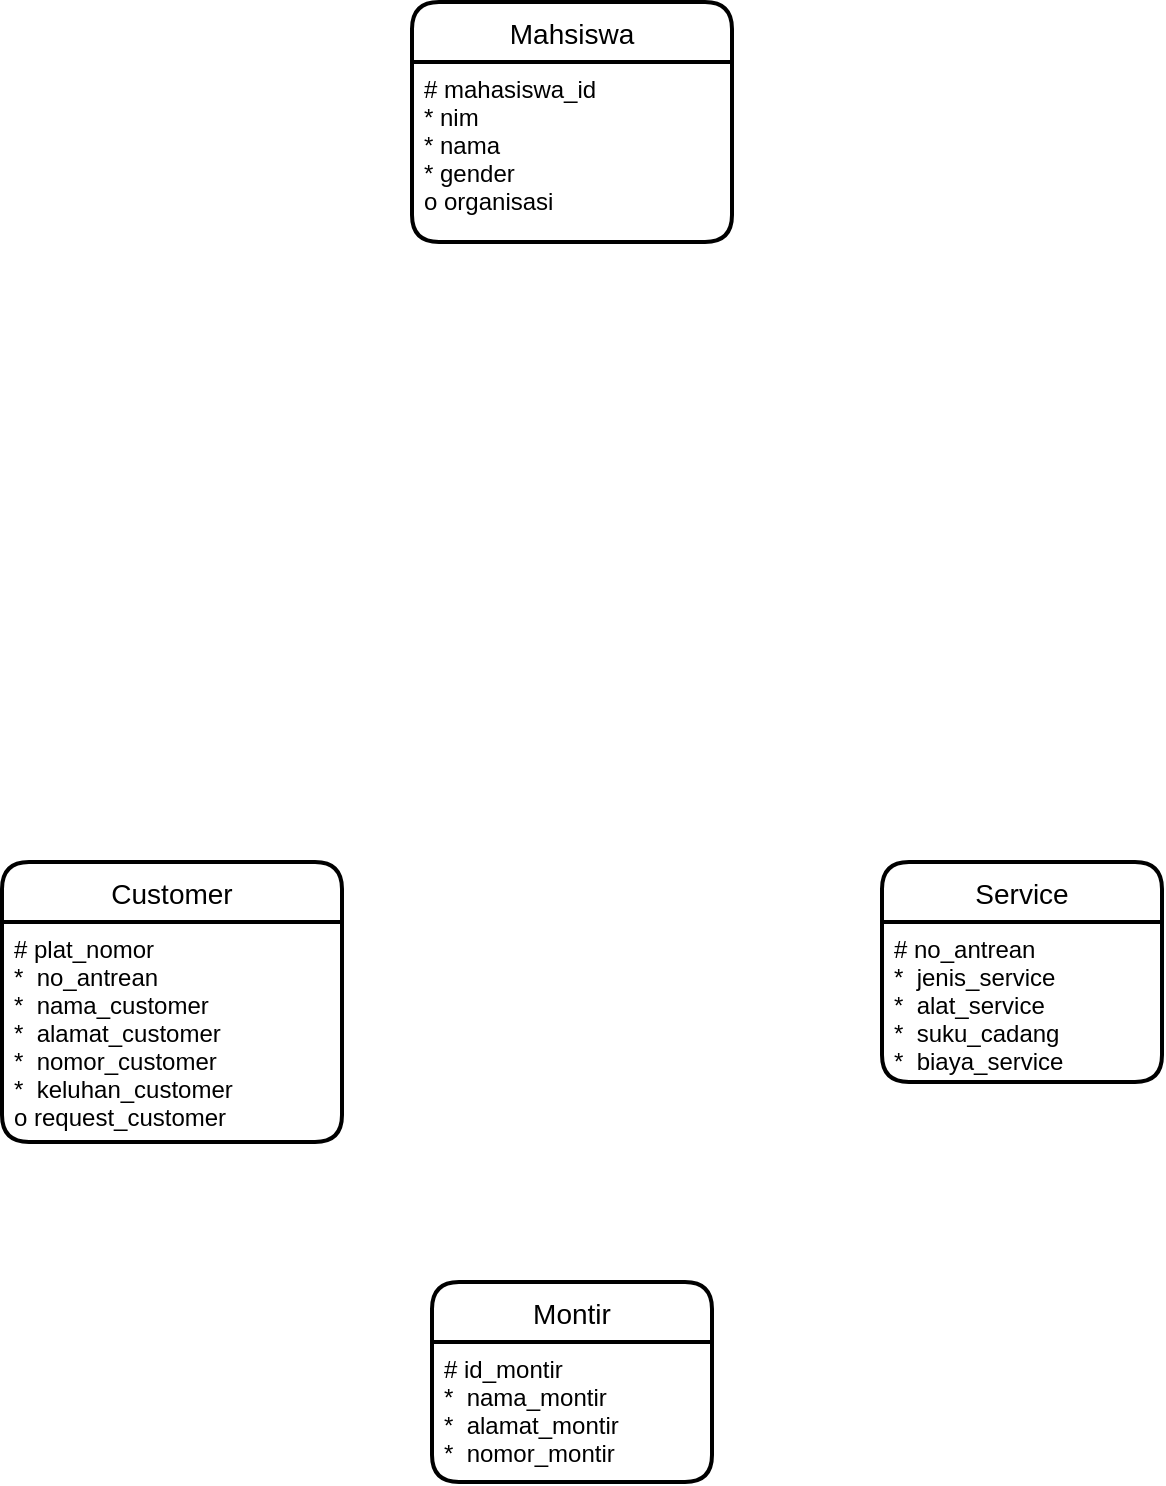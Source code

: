 <mxfile version="17.1.0" type="github">
  <diagram id="R2lEEEUBdFMjLlhIrx00" name="Page-1">
    <mxGraphModel dx="2078" dy="983" grid="1" gridSize="10" guides="1" tooltips="1" connect="1" arrows="1" fold="1" page="1" pageScale="1" pageWidth="850" pageHeight="1100" math="0" shadow="0" extFonts="Permanent Marker^https://fonts.googleapis.com/css?family=Permanent+Marker">
      <root>
        <mxCell id="0" />
        <mxCell id="1" parent="0" />
        <mxCell id="ltW7EapP_vPT8Nog9dhj-1" value="Mahsiswa" style="swimlane;childLayout=stackLayout;horizontal=1;startSize=30;horizontalStack=0;rounded=1;fontSize=14;fontStyle=0;strokeWidth=2;resizeParent=0;resizeLast=1;shadow=0;dashed=0;align=center;" vertex="1" parent="1">
          <mxGeometry x="345" y="100" width="160" height="120" as="geometry" />
        </mxCell>
        <mxCell id="ltW7EapP_vPT8Nog9dhj-2" value="# mahasiswa_id&#xa;* nim&#xa;* nama&#xa;* gender&#xa;o organisasi" style="align=left;strokeColor=none;fillColor=none;spacingLeft=4;fontSize=12;verticalAlign=top;resizable=0;rotatable=0;part=1;" vertex="1" parent="ltW7EapP_vPT8Nog9dhj-1">
          <mxGeometry y="30" width="160" height="90" as="geometry" />
        </mxCell>
        <mxCell id="ltW7EapP_vPT8Nog9dhj-7" value="Customer" style="swimlane;childLayout=stackLayout;horizontal=1;startSize=30;horizontalStack=0;rounded=1;fontSize=14;fontStyle=0;strokeWidth=2;resizeParent=0;resizeLast=1;shadow=0;dashed=0;align=center;" vertex="1" parent="1">
          <mxGeometry x="140" y="530" width="170" height="140" as="geometry" />
        </mxCell>
        <mxCell id="ltW7EapP_vPT8Nog9dhj-8" value="# plat_nomor&#xa;*  no_antrean&#xa;*  nama_customer&#xa;*  alamat_customer&#xa;*  nomor_customer&#xa;*  keluhan_customer&#xa;o request_customer" style="align=left;strokeColor=none;fillColor=none;spacingLeft=4;fontSize=12;verticalAlign=top;resizable=0;rotatable=0;part=1;" vertex="1" parent="ltW7EapP_vPT8Nog9dhj-7">
          <mxGeometry y="30" width="170" height="110" as="geometry" />
        </mxCell>
        <mxCell id="ltW7EapP_vPT8Nog9dhj-9" value="Montir" style="swimlane;childLayout=stackLayout;horizontal=1;startSize=30;horizontalStack=0;rounded=1;fontSize=14;fontStyle=0;strokeWidth=2;resizeParent=0;resizeLast=1;shadow=0;dashed=0;align=center;" vertex="1" parent="1">
          <mxGeometry x="355" y="740" width="140" height="100" as="geometry" />
        </mxCell>
        <mxCell id="ltW7EapP_vPT8Nog9dhj-10" value="# id_montir&#xa;*  nama_montir&#xa;*  alamat_montir&#xa;*  nomor_montir" style="align=left;strokeColor=none;fillColor=none;spacingLeft=4;fontSize=12;verticalAlign=top;resizable=0;rotatable=0;part=1;" vertex="1" parent="ltW7EapP_vPT8Nog9dhj-9">
          <mxGeometry y="30" width="140" height="70" as="geometry" />
        </mxCell>
        <mxCell id="ltW7EapP_vPT8Nog9dhj-11" value="Service" style="swimlane;childLayout=stackLayout;horizontal=1;startSize=30;horizontalStack=0;rounded=1;fontSize=14;fontStyle=0;strokeWidth=2;resizeParent=0;resizeLast=1;shadow=0;dashed=0;align=center;" vertex="1" parent="1">
          <mxGeometry x="580" y="530" width="140" height="110" as="geometry" />
        </mxCell>
        <mxCell id="ltW7EapP_vPT8Nog9dhj-12" value="# no_antrean&#xa;*  jenis_service&#xa;*  alat_service&#xa;*  suku_cadang&#xa;*  biaya_service" style="align=left;strokeColor=none;fillColor=none;spacingLeft=4;fontSize=12;verticalAlign=top;resizable=0;rotatable=0;part=1;" vertex="1" parent="ltW7EapP_vPT8Nog9dhj-11">
          <mxGeometry y="30" width="140" height="80" as="geometry" />
        </mxCell>
      </root>
    </mxGraphModel>
  </diagram>
</mxfile>
